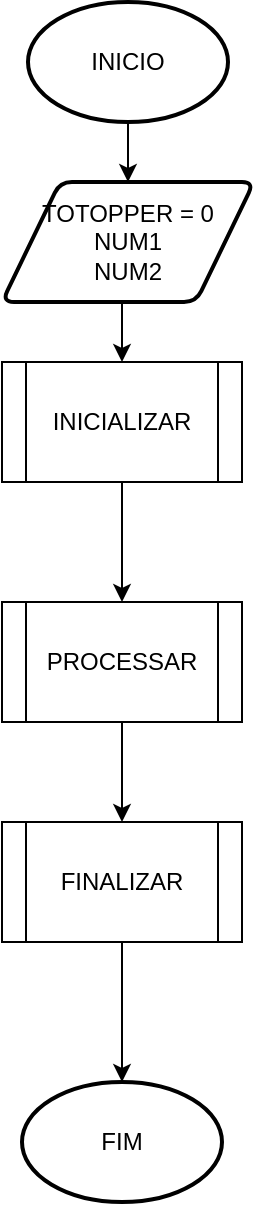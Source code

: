 <mxfile version="26.0.5" pages="4">
  <diagram name="Página-1" id="LVS8QEgUwdBSIfG0xf52">
    <mxGraphModel dx="1392" dy="761" grid="1" gridSize="10" guides="1" tooltips="1" connect="1" arrows="1" fold="1" page="1" pageScale="1" pageWidth="827" pageHeight="1169" math="0" shadow="0">
      <root>
        <mxCell id="0" />
        <mxCell id="1" parent="0" />
        <mxCell id="By56YjRKpKH9Hx95QMmv-4" style="edgeStyle=orthogonalEdgeStyle;rounded=0;orthogonalLoop=1;jettySize=auto;html=1;entryX=0.5;entryY=0;entryDx=0;entryDy=0;" edge="1" parent="1" source="gNzia5zaHxIqO197l_py-1" target="By56YjRKpKH9Hx95QMmv-1">
          <mxGeometry relative="1" as="geometry" />
        </mxCell>
        <mxCell id="gNzia5zaHxIqO197l_py-1" value="INICIO" style="strokeWidth=2;html=1;shape=mxgraph.flowchart.start_1;whiteSpace=wrap;" vertex="1" parent="1">
          <mxGeometry x="313" y="10" width="100" height="60" as="geometry" />
        </mxCell>
        <mxCell id="gNzia5zaHxIqO197l_py-2" value="FIM" style="strokeWidth=2;html=1;shape=mxgraph.flowchart.start_1;whiteSpace=wrap;" vertex="1" parent="1">
          <mxGeometry x="310" y="550" width="100" height="60" as="geometry" />
        </mxCell>
        <mxCell id="gNzia5zaHxIqO197l_py-8" style="edgeStyle=orthogonalEdgeStyle;rounded=0;orthogonalLoop=1;jettySize=auto;html=1;entryX=0.5;entryY=0;entryDx=0;entryDy=0;" edge="1" parent="1" source="gNzia5zaHxIqO197l_py-4" target="gNzia5zaHxIqO197l_py-5">
          <mxGeometry relative="1" as="geometry" />
        </mxCell>
        <UserObject label="INICIALIZAR" link="data:page/id,UtYGhDxoADzD9o7i7L-3" id="gNzia5zaHxIqO197l_py-4">
          <mxCell style="shape=process;whiteSpace=wrap;html=1;backgroundOutline=1;" vertex="1" parent="1">
            <mxGeometry x="300" y="190" width="120" height="60" as="geometry" />
          </mxCell>
        </UserObject>
        <mxCell id="gNzia5zaHxIqO197l_py-9" style="edgeStyle=orthogonalEdgeStyle;rounded=0;orthogonalLoop=1;jettySize=auto;html=1;entryX=0.5;entryY=0;entryDx=0;entryDy=0;" edge="1" parent="1" source="gNzia5zaHxIqO197l_py-5" target="gNzia5zaHxIqO197l_py-6">
          <mxGeometry relative="1" as="geometry" />
        </mxCell>
        <UserObject label="PROCESSAR" link="data:page/id,CXI0tGDpvQX6VS9336eu" id="gNzia5zaHxIqO197l_py-5">
          <mxCell style="shape=process;whiteSpace=wrap;html=1;backgroundOutline=1;" vertex="1" parent="1">
            <mxGeometry x="300" y="310" width="120" height="60" as="geometry" />
          </mxCell>
        </UserObject>
        <UserObject label="FINALIZAR" link="data:page/id,xuyAdb7t0tSYVyNBRwXM" id="gNzia5zaHxIqO197l_py-6">
          <mxCell style="shape=process;whiteSpace=wrap;html=1;backgroundOutline=1;" vertex="1" parent="1">
            <mxGeometry x="300" y="420" width="120" height="60" as="geometry" />
          </mxCell>
        </UserObject>
        <mxCell id="gNzia5zaHxIqO197l_py-10" style="edgeStyle=orthogonalEdgeStyle;rounded=0;orthogonalLoop=1;jettySize=auto;html=1;entryX=0.5;entryY=0;entryDx=0;entryDy=0;entryPerimeter=0;" edge="1" parent="1" source="gNzia5zaHxIqO197l_py-6" target="gNzia5zaHxIqO197l_py-2">
          <mxGeometry relative="1" as="geometry" />
        </mxCell>
        <mxCell id="By56YjRKpKH9Hx95QMmv-3" style="edgeStyle=orthogonalEdgeStyle;rounded=0;orthogonalLoop=1;jettySize=auto;html=1;exitX=0.5;exitY=1;exitDx=0;exitDy=0;entryX=0.5;entryY=0;entryDx=0;entryDy=0;" edge="1" parent="1" source="By56YjRKpKH9Hx95QMmv-1" target="gNzia5zaHxIqO197l_py-4">
          <mxGeometry relative="1" as="geometry" />
        </mxCell>
        <mxCell id="By56YjRKpKH9Hx95QMmv-1" value="TOTOPPER = 0&lt;div&gt;NUM1&lt;/div&gt;&lt;div&gt;NUM2&lt;/div&gt;" style="shape=parallelogram;html=1;strokeWidth=2;perimeter=parallelogramPerimeter;whiteSpace=wrap;rounded=1;arcSize=12;size=0.23;" vertex="1" parent="1">
          <mxGeometry x="300" y="100" width="126" height="60" as="geometry" />
        </mxCell>
      </root>
    </mxGraphModel>
  </diagram>
  <diagram id="UtYGhDxoADzD9o7i7L-3" name="INICIALIZAR">
    <mxGraphModel dx="1392" dy="761" grid="1" gridSize="10" guides="1" tooltips="1" connect="1" arrows="1" fold="1" page="1" pageScale="1" pageWidth="827" pageHeight="1169" math="0" shadow="0">
      <root>
        <mxCell id="0" />
        <mxCell id="1" parent="0" />
        <mxCell id="jVvILf5UfQraBgYZYYQF-2" value="INICIALIZAR" style="strokeWidth=2;html=1;shape=mxgraph.flowchart.start_1;whiteSpace=wrap;" vertex="1" parent="1">
          <mxGeometry x="340" y="130" width="100" height="60" as="geometry" />
        </mxCell>
        <mxCell id="jVvILf5UfQraBgYZYYQF-3" value="FIM" style="strokeWidth=2;html=1;shape=mxgraph.flowchart.start_1;whiteSpace=wrap;" vertex="1" parent="1">
          <mxGeometry x="340" y="340" width="100" height="60" as="geometry" />
        </mxCell>
        <mxCell id="jVvILf5UfQraBgYZYYQF-4" value="NUM1&lt;div&gt;NUM2&lt;/div&gt;" style="html=1;strokeWidth=2;shape=manualInput;whiteSpace=wrap;rounded=1;size=26;arcSize=11;" vertex="1" parent="1">
          <mxGeometry x="340" y="220" width="100" height="60" as="geometry" />
        </mxCell>
        <mxCell id="jVvILf5UfQraBgYZYYQF-7" style="edgeStyle=orthogonalEdgeStyle;rounded=0;orthogonalLoop=1;jettySize=auto;html=1;entryX=0.5;entryY=0;entryDx=0;entryDy=0;entryPerimeter=0;" edge="1" parent="1" source="jVvILf5UfQraBgYZYYQF-4" target="jVvILf5UfQraBgYZYYQF-3">
          <mxGeometry relative="1" as="geometry" />
        </mxCell>
        <mxCell id="26T0iQEKliSovS1UV4kb-2" style="edgeStyle=orthogonalEdgeStyle;rounded=0;orthogonalLoop=1;jettySize=auto;html=1;entryX=0.5;entryY=0.283;entryDx=0;entryDy=0;entryPerimeter=0;" edge="1" parent="1" source="jVvILf5UfQraBgYZYYQF-2" target="jVvILf5UfQraBgYZYYQF-4">
          <mxGeometry relative="1" as="geometry" />
        </mxCell>
      </root>
    </mxGraphModel>
  </diagram>
  <diagram id="CXI0tGDpvQX6VS9336eu" name="PROCESSAR">
    <mxGraphModel dx="1392" dy="761" grid="1" gridSize="10" guides="1" tooltips="1" connect="1" arrows="1" fold="1" page="1" pageScale="1" pageWidth="827" pageHeight="1169" math="0" shadow="0">
      <root>
        <mxCell id="0" />
        <mxCell id="1" parent="0" />
        <mxCell id="_wuzEYjt8n6FmNXR5sHa-1" value="PROCESSAR" style="strokeWidth=2;html=1;shape=mxgraph.flowchart.start_1;whiteSpace=wrap;" vertex="1" parent="1">
          <mxGeometry x="110" y="70" width="100" height="60" as="geometry" />
        </mxCell>
        <mxCell id="_wuzEYjt8n6FmNXR5sHa-2" value="FIM" style="strokeWidth=2;html=1;shape=mxgraph.flowchart.start_1;whiteSpace=wrap;" vertex="1" parent="1">
          <mxGeometry x="110" y="790" width="100" height="60" as="geometry" />
        </mxCell>
        <mxCell id="_wuzEYjt8n6FmNXR5sHa-47" style="edgeStyle=orthogonalEdgeStyle;rounded=0;orthogonalLoop=1;jettySize=auto;html=1;" edge="1" parent="1" source="_wuzEYjt8n6FmNXR5sHa-3" target="_wuzEYjt8n6FmNXR5sHa-10">
          <mxGeometry relative="1" as="geometry" />
        </mxCell>
        <mxCell id="_wuzEYjt8n6FmNXR5sHa-3" value="NUM1&lt;div&gt;NUM2&lt;/div&gt;" style="strokeWidth=2;html=1;shape=mxgraph.flowchart.display;whiteSpace=wrap;" vertex="1" parent="1">
          <mxGeometry x="110" y="170" width="100" height="60" as="geometry" />
        </mxCell>
        <mxCell id="_wuzEYjt8n6FmNXR5sHa-4" style="edgeStyle=orthogonalEdgeStyle;rounded=0;orthogonalLoop=1;jettySize=auto;html=1;entryX=0.5;entryY=0;entryDx=0;entryDy=0;entryPerimeter=0;" edge="1" parent="1" source="_wuzEYjt8n6FmNXR5sHa-1" target="_wuzEYjt8n6FmNXR5sHa-3">
          <mxGeometry relative="1" as="geometry" />
        </mxCell>
        <mxCell id="_wuzEYjt8n6FmNXR5sHa-5" value="RES = NUM1 + NUM2&lt;div&gt;TOTOPPER += 1&lt;/div&gt;" style="rounded=1;whiteSpace=wrap;html=1;absoluteArcSize=1;arcSize=14;strokeWidth=2;" vertex="1" parent="1">
          <mxGeometry x="279" y="170" width="150" height="40" as="geometry" />
        </mxCell>
        <mxCell id="_wuzEYjt8n6FmNXR5sHa-6" value="RES" style="strokeWidth=2;html=1;shape=mxgraph.flowchart.display;whiteSpace=wrap;" vertex="1" parent="1">
          <mxGeometry x="300" y="250" width="100" height="60" as="geometry" />
        </mxCell>
        <mxCell id="_wuzEYjt8n6FmNXR5sHa-50" style="edgeStyle=orthogonalEdgeStyle;rounded=0;orthogonalLoop=1;jettySize=auto;html=1;" edge="1" parent="1" source="_wuzEYjt8n6FmNXR5sHa-7" target="_wuzEYjt8n6FmNXR5sHa-8">
          <mxGeometry relative="1" as="geometry" />
        </mxCell>
        <mxCell id="_wuzEYjt8n6FmNXR5sHa-7" value="DIVISAO" style="shape=process;whiteSpace=wrap;html=1;backgroundOutline=1;" vertex="1" parent="1">
          <mxGeometry x="100" y="460" width="120" height="60" as="geometry" />
        </mxCell>
        <mxCell id="_wuzEYjt8n6FmNXR5sHa-51" style="edgeStyle=orthogonalEdgeStyle;rounded=0;orthogonalLoop=1;jettySize=auto;html=1;entryX=0.5;entryY=0;entryDx=0;entryDy=0;" edge="1" parent="1" source="_wuzEYjt8n6FmNXR5sHa-8" target="_wuzEYjt8n6FmNXR5sHa-11">
          <mxGeometry relative="1" as="geometry" />
        </mxCell>
        <mxCell id="_wuzEYjt8n6FmNXR5sHa-8" value="MULTIPLICACAO" style="shape=process;whiteSpace=wrap;html=1;backgroundOutline=1;" vertex="1" parent="1">
          <mxGeometry x="100" y="555" width="120" height="60" as="geometry" />
        </mxCell>
        <mxCell id="_wuzEYjt8n6FmNXR5sHa-49" style="edgeStyle=orthogonalEdgeStyle;rounded=0;orthogonalLoop=1;jettySize=auto;html=1;entryX=0.5;entryY=0;entryDx=0;entryDy=0;" edge="1" parent="1" source="_wuzEYjt8n6FmNXR5sHa-9" target="_wuzEYjt8n6FmNXR5sHa-7">
          <mxGeometry relative="1" as="geometry" />
        </mxCell>
        <mxCell id="_wuzEYjt8n6FmNXR5sHa-9" value="SUBTRACAO" style="shape=process;whiteSpace=wrap;html=1;backgroundOutline=1;" vertex="1" parent="1">
          <mxGeometry x="100" y="360" width="120" height="60" as="geometry" />
        </mxCell>
        <mxCell id="_wuzEYjt8n6FmNXR5sHa-48" style="edgeStyle=orthogonalEdgeStyle;rounded=0;orthogonalLoop=1;jettySize=auto;html=1;entryX=0.5;entryY=0;entryDx=0;entryDy=0;" edge="1" parent="1" source="_wuzEYjt8n6FmNXR5sHa-10" target="_wuzEYjt8n6FmNXR5sHa-9">
          <mxGeometry relative="1" as="geometry" />
        </mxCell>
        <mxCell id="_wuzEYjt8n6FmNXR5sHa-10" value="SOMA" style="shape=process;whiteSpace=wrap;html=1;backgroundOutline=1;" vertex="1" parent="1">
          <mxGeometry x="100" y="260" width="120" height="60" as="geometry" />
        </mxCell>
        <mxCell id="_wuzEYjt8n6FmNXR5sHa-11" value="MEDIA" style="shape=process;whiteSpace=wrap;html=1;backgroundOutline=1;" vertex="1" parent="1">
          <mxGeometry x="100" y="650" width="120" height="60" as="geometry" />
        </mxCell>
        <mxCell id="_wuzEYjt8n6FmNXR5sHa-16" style="edgeStyle=orthogonalEdgeStyle;rounded=0;orthogonalLoop=1;jettySize=auto;html=1;entryX=0.5;entryY=0;entryDx=0;entryDy=0;" edge="1" parent="1" source="_wuzEYjt8n6FmNXR5sHa-13" target="_wuzEYjt8n6FmNXR5sHa-5">
          <mxGeometry relative="1" as="geometry" />
        </mxCell>
        <mxCell id="_wuzEYjt8n6FmNXR5sHa-13" value="SOMA" style="strokeWidth=2;html=1;shape=mxgraph.flowchart.start_1;whiteSpace=wrap;" vertex="1" parent="1">
          <mxGeometry x="304" y="70" width="100" height="60" as="geometry" />
        </mxCell>
        <mxCell id="_wuzEYjt8n6FmNXR5sHa-14" value="FIM" style="strokeWidth=2;html=1;shape=mxgraph.flowchart.start_1;whiteSpace=wrap;" vertex="1" parent="1">
          <mxGeometry x="290" y="360" width="100" height="60" as="geometry" />
        </mxCell>
        <mxCell id="_wuzEYjt8n6FmNXR5sHa-17" style="edgeStyle=orthogonalEdgeStyle;rounded=0;orthogonalLoop=1;jettySize=auto;html=1;entryX=0.57;entryY=-0.033;entryDx=0;entryDy=0;entryPerimeter=0;" edge="1" parent="1" source="_wuzEYjt8n6FmNXR5sHa-5" target="_wuzEYjt8n6FmNXR5sHa-6">
          <mxGeometry relative="1" as="geometry" />
        </mxCell>
        <mxCell id="_wuzEYjt8n6FmNXR5sHa-18" style="edgeStyle=orthogonalEdgeStyle;rounded=0;orthogonalLoop=1;jettySize=auto;html=1;entryX=0.58;entryY=0.05;entryDx=0;entryDy=0;entryPerimeter=0;" edge="1" parent="1" source="_wuzEYjt8n6FmNXR5sHa-6" target="_wuzEYjt8n6FmNXR5sHa-14">
          <mxGeometry relative="1" as="geometry" />
        </mxCell>
        <mxCell id="_wuzEYjt8n6FmNXR5sHa-19" value="RES = NUM1 - NUM2&lt;div&gt;TOTOPPER += 1&lt;/div&gt;" style="rounded=1;whiteSpace=wrap;html=1;absoluteArcSize=1;arcSize=14;strokeWidth=2;" vertex="1" parent="1">
          <mxGeometry x="480" y="170" width="150" height="40" as="geometry" />
        </mxCell>
        <mxCell id="_wuzEYjt8n6FmNXR5sHa-20" value="RES" style="strokeWidth=2;html=1;shape=mxgraph.flowchart.display;whiteSpace=wrap;" vertex="1" parent="1">
          <mxGeometry x="501" y="250" width="100" height="60" as="geometry" />
        </mxCell>
        <mxCell id="_wuzEYjt8n6FmNXR5sHa-21" style="edgeStyle=orthogonalEdgeStyle;rounded=0;orthogonalLoop=1;jettySize=auto;html=1;entryX=0.5;entryY=0;entryDx=0;entryDy=0;" edge="1" parent="1" source="_wuzEYjt8n6FmNXR5sHa-22" target="_wuzEYjt8n6FmNXR5sHa-19">
          <mxGeometry relative="1" as="geometry" />
        </mxCell>
        <mxCell id="_wuzEYjt8n6FmNXR5sHa-22" value="SUBTRACAO" style="strokeWidth=2;html=1;shape=mxgraph.flowchart.start_1;whiteSpace=wrap;" vertex="1" parent="1">
          <mxGeometry x="505" y="70" width="100" height="60" as="geometry" />
        </mxCell>
        <mxCell id="_wuzEYjt8n6FmNXR5sHa-23" value="FIM" style="strokeWidth=2;html=1;shape=mxgraph.flowchart.start_1;whiteSpace=wrap;" vertex="1" parent="1">
          <mxGeometry x="491" y="360" width="100" height="60" as="geometry" />
        </mxCell>
        <mxCell id="_wuzEYjt8n6FmNXR5sHa-24" style="edgeStyle=orthogonalEdgeStyle;rounded=0;orthogonalLoop=1;jettySize=auto;html=1;entryX=0.57;entryY=-0.033;entryDx=0;entryDy=0;entryPerimeter=0;" edge="1" parent="1" source="_wuzEYjt8n6FmNXR5sHa-19" target="_wuzEYjt8n6FmNXR5sHa-20">
          <mxGeometry relative="1" as="geometry" />
        </mxCell>
        <mxCell id="_wuzEYjt8n6FmNXR5sHa-25" style="edgeStyle=orthogonalEdgeStyle;rounded=0;orthogonalLoop=1;jettySize=auto;html=1;entryX=0.58;entryY=0.05;entryDx=0;entryDy=0;entryPerimeter=0;" edge="1" parent="1" source="_wuzEYjt8n6FmNXR5sHa-20" target="_wuzEYjt8n6FmNXR5sHa-23">
          <mxGeometry relative="1" as="geometry" />
        </mxCell>
        <mxCell id="_wuzEYjt8n6FmNXR5sHa-26" value="RES = NUM1 / NUM2&lt;div&gt;TOTOPPER += 1&lt;/div&gt;" style="rounded=1;whiteSpace=wrap;html=1;absoluteArcSize=1;arcSize=14;strokeWidth=2;" vertex="1" parent="1">
          <mxGeometry x="650" y="170" width="150" height="40" as="geometry" />
        </mxCell>
        <mxCell id="_wuzEYjt8n6FmNXR5sHa-27" value="RES" style="strokeWidth=2;html=1;shape=mxgraph.flowchart.display;whiteSpace=wrap;" vertex="1" parent="1">
          <mxGeometry x="671" y="250" width="100" height="60" as="geometry" />
        </mxCell>
        <mxCell id="_wuzEYjt8n6FmNXR5sHa-28" style="edgeStyle=orthogonalEdgeStyle;rounded=0;orthogonalLoop=1;jettySize=auto;html=1;entryX=0.5;entryY=0;entryDx=0;entryDy=0;" edge="1" parent="1" source="_wuzEYjt8n6FmNXR5sHa-29" target="_wuzEYjt8n6FmNXR5sHa-26">
          <mxGeometry relative="1" as="geometry" />
        </mxCell>
        <mxCell id="_wuzEYjt8n6FmNXR5sHa-29" value="DIVISAO" style="strokeWidth=2;html=1;shape=mxgraph.flowchart.start_1;whiteSpace=wrap;" vertex="1" parent="1">
          <mxGeometry x="675" y="70" width="100" height="60" as="geometry" />
        </mxCell>
        <mxCell id="_wuzEYjt8n6FmNXR5sHa-30" value="FIM" style="strokeWidth=2;html=1;shape=mxgraph.flowchart.start_1;whiteSpace=wrap;" vertex="1" parent="1">
          <mxGeometry x="661" y="360" width="100" height="60" as="geometry" />
        </mxCell>
        <mxCell id="_wuzEYjt8n6FmNXR5sHa-31" style="edgeStyle=orthogonalEdgeStyle;rounded=0;orthogonalLoop=1;jettySize=auto;html=1;entryX=0.57;entryY=-0.033;entryDx=0;entryDy=0;entryPerimeter=0;" edge="1" parent="1" source="_wuzEYjt8n6FmNXR5sHa-26" target="_wuzEYjt8n6FmNXR5sHa-27">
          <mxGeometry relative="1" as="geometry" />
        </mxCell>
        <mxCell id="_wuzEYjt8n6FmNXR5sHa-32" style="edgeStyle=orthogonalEdgeStyle;rounded=0;orthogonalLoop=1;jettySize=auto;html=1;entryX=0.58;entryY=0.05;entryDx=0;entryDy=0;entryPerimeter=0;" edge="1" parent="1" source="_wuzEYjt8n6FmNXR5sHa-27" target="_wuzEYjt8n6FmNXR5sHa-30">
          <mxGeometry relative="1" as="geometry" />
        </mxCell>
        <mxCell id="_wuzEYjt8n6FmNXR5sHa-33" value="RES = NUM1 * NUM2&lt;div&gt;TOTOPPER += 1&lt;/div&gt;" style="rounded=1;whiteSpace=wrap;html=1;absoluteArcSize=1;arcSize=14;strokeWidth=2;" vertex="1" parent="1">
          <mxGeometry x="860" y="170" width="150" height="40" as="geometry" />
        </mxCell>
        <mxCell id="_wuzEYjt8n6FmNXR5sHa-34" value="RES" style="strokeWidth=2;html=1;shape=mxgraph.flowchart.display;whiteSpace=wrap;" vertex="1" parent="1">
          <mxGeometry x="881" y="250" width="100" height="60" as="geometry" />
        </mxCell>
        <mxCell id="_wuzEYjt8n6FmNXR5sHa-35" style="edgeStyle=orthogonalEdgeStyle;rounded=0;orthogonalLoop=1;jettySize=auto;html=1;entryX=0.5;entryY=0;entryDx=0;entryDy=0;" edge="1" parent="1" source="_wuzEYjt8n6FmNXR5sHa-36" target="_wuzEYjt8n6FmNXR5sHa-33">
          <mxGeometry relative="1" as="geometry" />
        </mxCell>
        <mxCell id="_wuzEYjt8n6FmNXR5sHa-36" value="MULTIPLICACAO" style="strokeWidth=2;html=1;shape=mxgraph.flowchart.start_1;whiteSpace=wrap;" vertex="1" parent="1">
          <mxGeometry x="885" y="70" width="100" height="60" as="geometry" />
        </mxCell>
        <mxCell id="_wuzEYjt8n6FmNXR5sHa-37" value="FIM" style="strokeWidth=2;html=1;shape=mxgraph.flowchart.start_1;whiteSpace=wrap;" vertex="1" parent="1">
          <mxGeometry x="871" y="360" width="100" height="60" as="geometry" />
        </mxCell>
        <mxCell id="_wuzEYjt8n6FmNXR5sHa-38" style="edgeStyle=orthogonalEdgeStyle;rounded=0;orthogonalLoop=1;jettySize=auto;html=1;entryX=0.57;entryY=-0.033;entryDx=0;entryDy=0;entryPerimeter=0;" edge="1" parent="1" source="_wuzEYjt8n6FmNXR5sHa-33" target="_wuzEYjt8n6FmNXR5sHa-34">
          <mxGeometry relative="1" as="geometry" />
        </mxCell>
        <mxCell id="_wuzEYjt8n6FmNXR5sHa-39" style="edgeStyle=orthogonalEdgeStyle;rounded=0;orthogonalLoop=1;jettySize=auto;html=1;entryX=0.58;entryY=0.05;entryDx=0;entryDy=0;entryPerimeter=0;" edge="1" parent="1" source="_wuzEYjt8n6FmNXR5sHa-34" target="_wuzEYjt8n6FmNXR5sHa-37">
          <mxGeometry relative="1" as="geometry" />
        </mxCell>
        <mxCell id="_wuzEYjt8n6FmNXR5sHa-40" value="RES = (NUM1 + NUM2)/2&lt;div&gt;TOTOPPER += 1&lt;/div&gt;" style="rounded=1;whiteSpace=wrap;html=1;absoluteArcSize=1;arcSize=14;strokeWidth=2;" vertex="1" parent="1">
          <mxGeometry x="1060" y="170" width="150" height="40" as="geometry" />
        </mxCell>
        <mxCell id="_wuzEYjt8n6FmNXR5sHa-41" value="RES" style="strokeWidth=2;html=1;shape=mxgraph.flowchart.display;whiteSpace=wrap;" vertex="1" parent="1">
          <mxGeometry x="1081" y="250" width="100" height="60" as="geometry" />
        </mxCell>
        <mxCell id="_wuzEYjt8n6FmNXR5sHa-42" style="edgeStyle=orthogonalEdgeStyle;rounded=0;orthogonalLoop=1;jettySize=auto;html=1;entryX=0.5;entryY=0;entryDx=0;entryDy=0;" edge="1" parent="1" source="_wuzEYjt8n6FmNXR5sHa-43" target="_wuzEYjt8n6FmNXR5sHa-40">
          <mxGeometry relative="1" as="geometry" />
        </mxCell>
        <mxCell id="_wuzEYjt8n6FmNXR5sHa-43" value="MEDIA" style="strokeWidth=2;html=1;shape=mxgraph.flowchart.start_1;whiteSpace=wrap;" vertex="1" parent="1">
          <mxGeometry x="1085" y="70" width="100" height="60" as="geometry" />
        </mxCell>
        <mxCell id="_wuzEYjt8n6FmNXR5sHa-44" value="FIM" style="strokeWidth=2;html=1;shape=mxgraph.flowchart.start_1;whiteSpace=wrap;" vertex="1" parent="1">
          <mxGeometry x="1071" y="360" width="100" height="60" as="geometry" />
        </mxCell>
        <mxCell id="_wuzEYjt8n6FmNXR5sHa-45" style="edgeStyle=orthogonalEdgeStyle;rounded=0;orthogonalLoop=1;jettySize=auto;html=1;entryX=0.57;entryY=-0.033;entryDx=0;entryDy=0;entryPerimeter=0;" edge="1" parent="1" source="_wuzEYjt8n6FmNXR5sHa-40" target="_wuzEYjt8n6FmNXR5sHa-41">
          <mxGeometry relative="1" as="geometry" />
        </mxCell>
        <mxCell id="_wuzEYjt8n6FmNXR5sHa-46" style="edgeStyle=orthogonalEdgeStyle;rounded=0;orthogonalLoop=1;jettySize=auto;html=1;entryX=0.58;entryY=0.05;entryDx=0;entryDy=0;entryPerimeter=0;" edge="1" parent="1" source="_wuzEYjt8n6FmNXR5sHa-41" target="_wuzEYjt8n6FmNXR5sHa-44">
          <mxGeometry relative="1" as="geometry" />
        </mxCell>
        <mxCell id="_wuzEYjt8n6FmNXR5sHa-52" style="edgeStyle=orthogonalEdgeStyle;rounded=0;orthogonalLoop=1;jettySize=auto;html=1;entryX=0.5;entryY=0;entryDx=0;entryDy=0;entryPerimeter=0;" edge="1" parent="1" source="_wuzEYjt8n6FmNXR5sHa-11" target="_wuzEYjt8n6FmNXR5sHa-2">
          <mxGeometry relative="1" as="geometry" />
        </mxCell>
      </root>
    </mxGraphModel>
  </diagram>
  <diagram id="xuyAdb7t0tSYVyNBRwXM" name="FINALIZAR">
    <mxGraphModel dx="1392" dy="761" grid="1" gridSize="10" guides="1" tooltips="1" connect="1" arrows="1" fold="1" page="1" pageScale="1" pageWidth="827" pageHeight="1169" math="0" shadow="0">
      <root>
        <mxCell id="0" />
        <mxCell id="1" parent="0" />
        <mxCell id="Assz66blKJQIv-Ejqau_-2" value="TOTOPPER" style="strokeWidth=2;html=1;shape=mxgraph.flowchart.display;whiteSpace=wrap;" vertex="1" parent="1">
          <mxGeometry x="304" y="210" width="100" height="60" as="geometry" />
        </mxCell>
        <mxCell id="Assz66blKJQIv-Ejqau_-4" value="FINALIZAR" style="strokeWidth=2;html=1;shape=mxgraph.flowchart.start_1;whiteSpace=wrap;" vertex="1" parent="1">
          <mxGeometry x="304" y="70" width="100" height="60" as="geometry" />
        </mxCell>
        <mxCell id="Assz66blKJQIv-Ejqau_-5" value="FIM" style="strokeWidth=2;html=1;shape=mxgraph.flowchart.start_1;whiteSpace=wrap;" vertex="1" parent="1">
          <mxGeometry x="304" y="340" width="100" height="60" as="geometry" />
        </mxCell>
        <mxCell id="p-2y-uTorpfbWKF8JkTB-1" style="edgeStyle=orthogonalEdgeStyle;rounded=0;orthogonalLoop=1;jettySize=auto;html=1;entryX=0.5;entryY=0;entryDx=0;entryDy=0;entryPerimeter=0;" edge="1" parent="1" source="Assz66blKJQIv-Ejqau_-4" target="Assz66blKJQIv-Ejqau_-2">
          <mxGeometry relative="1" as="geometry" />
        </mxCell>
        <mxCell id="p-2y-uTorpfbWKF8JkTB-2" style="edgeStyle=orthogonalEdgeStyle;rounded=0;orthogonalLoop=1;jettySize=auto;html=1;entryX=0.5;entryY=0;entryDx=0;entryDy=0;entryPerimeter=0;" edge="1" parent="1" source="Assz66blKJQIv-Ejqau_-2" target="Assz66blKJQIv-Ejqau_-5">
          <mxGeometry relative="1" as="geometry" />
        </mxCell>
      </root>
    </mxGraphModel>
  </diagram>
</mxfile>
